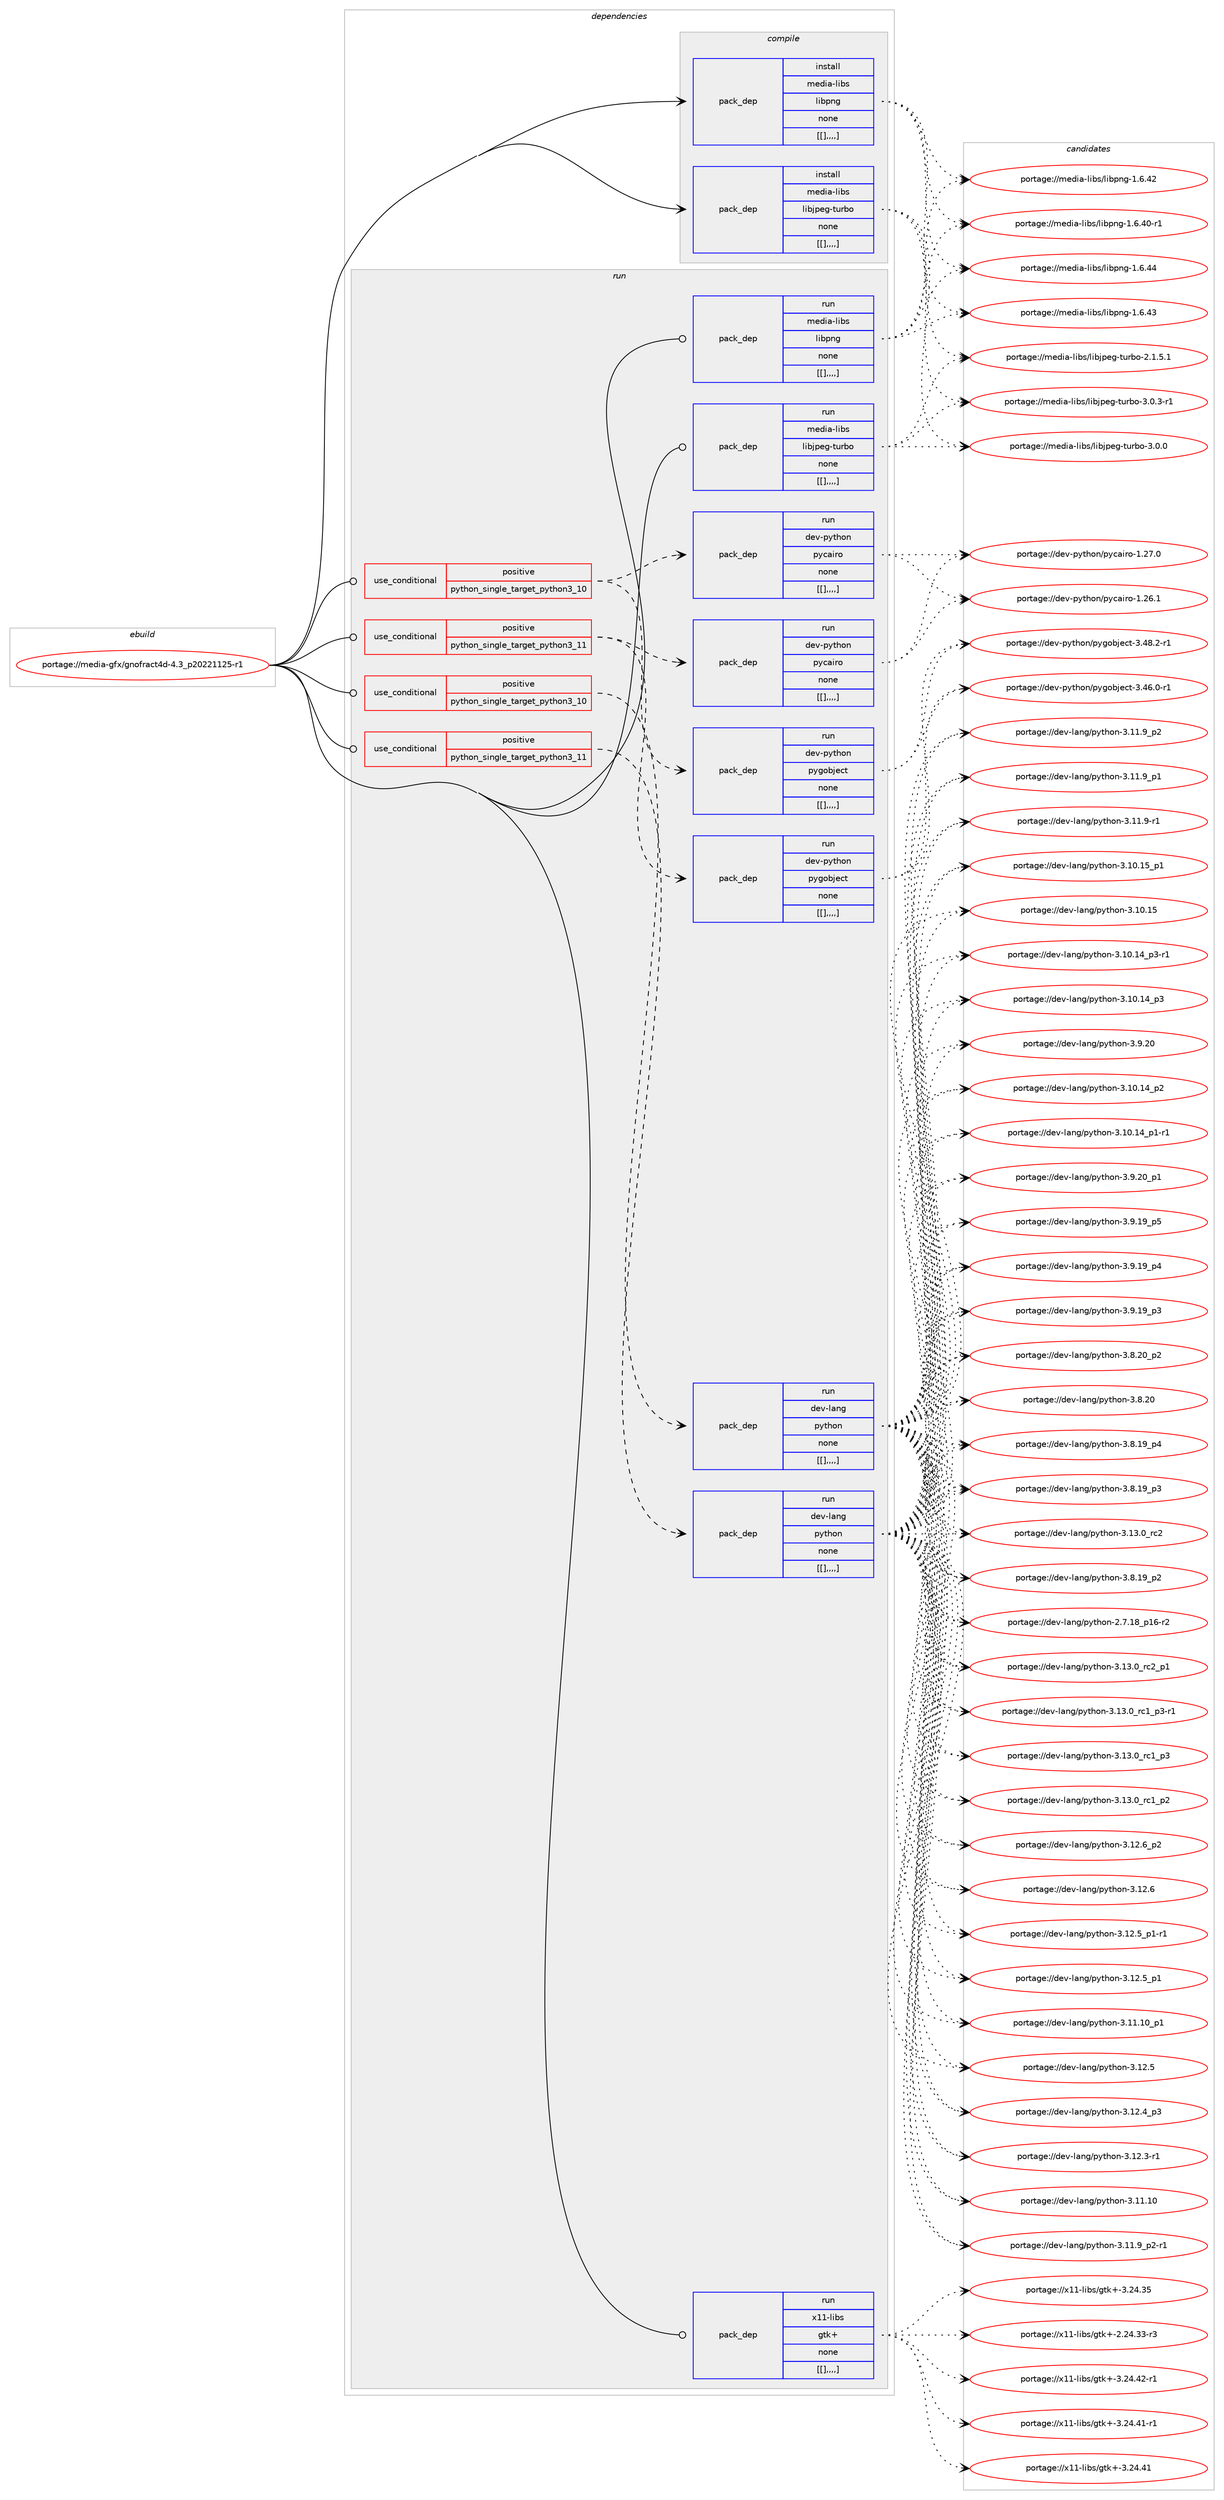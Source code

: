 digraph prolog {

# *************
# Graph options
# *************

newrank=true;
concentrate=true;
compound=true;
graph [rankdir=LR,fontname=Helvetica,fontsize=10,ranksep=1.5];#, ranksep=2.5, nodesep=0.2];
edge  [arrowhead=vee];
node  [fontname=Helvetica,fontsize=10];

# **********
# The ebuild
# **********

subgraph cluster_leftcol {
color=gray;
label=<<i>ebuild</i>>;
id [label="portage://media-gfx/gnofract4d-4.3_p20221125-r1", color=red, width=4, href="../media-gfx/gnofract4d-4.3_p20221125-r1.svg"];
}

# ****************
# The dependencies
# ****************

subgraph cluster_midcol {
color=gray;
label=<<i>dependencies</i>>;
subgraph cluster_compile {
fillcolor="#eeeeee";
style=filled;
label=<<i>compile</i>>;
subgraph pack219978 {
dependency298313 [label=<<TABLE BORDER="0" CELLBORDER="1" CELLSPACING="0" CELLPADDING="4" WIDTH="220"><TR><TD ROWSPAN="6" CELLPADDING="30">pack_dep</TD></TR><TR><TD WIDTH="110">install</TD></TR><TR><TD>media-libs</TD></TR><TR><TD>libjpeg-turbo</TD></TR><TR><TD>none</TD></TR><TR><TD>[[],,,,]</TD></TR></TABLE>>, shape=none, color=blue];
}
id:e -> dependency298313:w [weight=20,style="solid",arrowhead="vee"];
subgraph pack219979 {
dependency298314 [label=<<TABLE BORDER="0" CELLBORDER="1" CELLSPACING="0" CELLPADDING="4" WIDTH="220"><TR><TD ROWSPAN="6" CELLPADDING="30">pack_dep</TD></TR><TR><TD WIDTH="110">install</TD></TR><TR><TD>media-libs</TD></TR><TR><TD>libpng</TD></TR><TR><TD>none</TD></TR><TR><TD>[[],,,,]</TD></TR></TABLE>>, shape=none, color=blue];
}
id:e -> dependency298314:w [weight=20,style="solid",arrowhead="vee"];
}
subgraph cluster_compileandrun {
fillcolor="#eeeeee";
style=filled;
label=<<i>compile and run</i>>;
}
subgraph cluster_run {
fillcolor="#eeeeee";
style=filled;
label=<<i>run</i>>;
subgraph cond75970 {
dependency298315 [label=<<TABLE BORDER="0" CELLBORDER="1" CELLSPACING="0" CELLPADDING="4"><TR><TD ROWSPAN="3" CELLPADDING="10">use_conditional</TD></TR><TR><TD>positive</TD></TR><TR><TD>python_single_target_python3_10</TD></TR></TABLE>>, shape=none, color=red];
subgraph pack219980 {
dependency298316 [label=<<TABLE BORDER="0" CELLBORDER="1" CELLSPACING="0" CELLPADDING="4" WIDTH="220"><TR><TD ROWSPAN="6" CELLPADDING="30">pack_dep</TD></TR><TR><TD WIDTH="110">run</TD></TR><TR><TD>dev-lang</TD></TR><TR><TD>python</TD></TR><TR><TD>none</TD></TR><TR><TD>[[],,,,]</TD></TR></TABLE>>, shape=none, color=blue];
}
dependency298315:e -> dependency298316:w [weight=20,style="dashed",arrowhead="vee"];
}
id:e -> dependency298315:w [weight=20,style="solid",arrowhead="odot"];
subgraph cond75971 {
dependency298317 [label=<<TABLE BORDER="0" CELLBORDER="1" CELLSPACING="0" CELLPADDING="4"><TR><TD ROWSPAN="3" CELLPADDING="10">use_conditional</TD></TR><TR><TD>positive</TD></TR><TR><TD>python_single_target_python3_10</TD></TR></TABLE>>, shape=none, color=red];
subgraph pack219981 {
dependency298318 [label=<<TABLE BORDER="0" CELLBORDER="1" CELLSPACING="0" CELLPADDING="4" WIDTH="220"><TR><TD ROWSPAN="6" CELLPADDING="30">pack_dep</TD></TR><TR><TD WIDTH="110">run</TD></TR><TR><TD>dev-python</TD></TR><TR><TD>pycairo</TD></TR><TR><TD>none</TD></TR><TR><TD>[[],,,,]</TD></TR></TABLE>>, shape=none, color=blue];
}
dependency298317:e -> dependency298318:w [weight=20,style="dashed",arrowhead="vee"];
subgraph pack219982 {
dependency298319 [label=<<TABLE BORDER="0" CELLBORDER="1" CELLSPACING="0" CELLPADDING="4" WIDTH="220"><TR><TD ROWSPAN="6" CELLPADDING="30">pack_dep</TD></TR><TR><TD WIDTH="110">run</TD></TR><TR><TD>dev-python</TD></TR><TR><TD>pygobject</TD></TR><TR><TD>none</TD></TR><TR><TD>[[],,,,]</TD></TR></TABLE>>, shape=none, color=blue];
}
dependency298317:e -> dependency298319:w [weight=20,style="dashed",arrowhead="vee"];
}
id:e -> dependency298317:w [weight=20,style="solid",arrowhead="odot"];
subgraph cond75972 {
dependency298320 [label=<<TABLE BORDER="0" CELLBORDER="1" CELLSPACING="0" CELLPADDING="4"><TR><TD ROWSPAN="3" CELLPADDING="10">use_conditional</TD></TR><TR><TD>positive</TD></TR><TR><TD>python_single_target_python3_11</TD></TR></TABLE>>, shape=none, color=red];
subgraph pack219983 {
dependency298321 [label=<<TABLE BORDER="0" CELLBORDER="1" CELLSPACING="0" CELLPADDING="4" WIDTH="220"><TR><TD ROWSPAN="6" CELLPADDING="30">pack_dep</TD></TR><TR><TD WIDTH="110">run</TD></TR><TR><TD>dev-lang</TD></TR><TR><TD>python</TD></TR><TR><TD>none</TD></TR><TR><TD>[[],,,,]</TD></TR></TABLE>>, shape=none, color=blue];
}
dependency298320:e -> dependency298321:w [weight=20,style="dashed",arrowhead="vee"];
}
id:e -> dependency298320:w [weight=20,style="solid",arrowhead="odot"];
subgraph cond75973 {
dependency298322 [label=<<TABLE BORDER="0" CELLBORDER="1" CELLSPACING="0" CELLPADDING="4"><TR><TD ROWSPAN="3" CELLPADDING="10">use_conditional</TD></TR><TR><TD>positive</TD></TR><TR><TD>python_single_target_python3_11</TD></TR></TABLE>>, shape=none, color=red];
subgraph pack219984 {
dependency298323 [label=<<TABLE BORDER="0" CELLBORDER="1" CELLSPACING="0" CELLPADDING="4" WIDTH="220"><TR><TD ROWSPAN="6" CELLPADDING="30">pack_dep</TD></TR><TR><TD WIDTH="110">run</TD></TR><TR><TD>dev-python</TD></TR><TR><TD>pycairo</TD></TR><TR><TD>none</TD></TR><TR><TD>[[],,,,]</TD></TR></TABLE>>, shape=none, color=blue];
}
dependency298322:e -> dependency298323:w [weight=20,style="dashed",arrowhead="vee"];
subgraph pack219985 {
dependency298324 [label=<<TABLE BORDER="0" CELLBORDER="1" CELLSPACING="0" CELLPADDING="4" WIDTH="220"><TR><TD ROWSPAN="6" CELLPADDING="30">pack_dep</TD></TR><TR><TD WIDTH="110">run</TD></TR><TR><TD>dev-python</TD></TR><TR><TD>pygobject</TD></TR><TR><TD>none</TD></TR><TR><TD>[[],,,,]</TD></TR></TABLE>>, shape=none, color=blue];
}
dependency298322:e -> dependency298324:w [weight=20,style="dashed",arrowhead="vee"];
}
id:e -> dependency298322:w [weight=20,style="solid",arrowhead="odot"];
subgraph pack219986 {
dependency298325 [label=<<TABLE BORDER="0" CELLBORDER="1" CELLSPACING="0" CELLPADDING="4" WIDTH="220"><TR><TD ROWSPAN="6" CELLPADDING="30">pack_dep</TD></TR><TR><TD WIDTH="110">run</TD></TR><TR><TD>media-libs</TD></TR><TR><TD>libjpeg-turbo</TD></TR><TR><TD>none</TD></TR><TR><TD>[[],,,,]</TD></TR></TABLE>>, shape=none, color=blue];
}
id:e -> dependency298325:w [weight=20,style="solid",arrowhead="odot"];
subgraph pack219987 {
dependency298326 [label=<<TABLE BORDER="0" CELLBORDER="1" CELLSPACING="0" CELLPADDING="4" WIDTH="220"><TR><TD ROWSPAN="6" CELLPADDING="30">pack_dep</TD></TR><TR><TD WIDTH="110">run</TD></TR><TR><TD>media-libs</TD></TR><TR><TD>libpng</TD></TR><TR><TD>none</TD></TR><TR><TD>[[],,,,]</TD></TR></TABLE>>, shape=none, color=blue];
}
id:e -> dependency298326:w [weight=20,style="solid",arrowhead="odot"];
subgraph pack219988 {
dependency298327 [label=<<TABLE BORDER="0" CELLBORDER="1" CELLSPACING="0" CELLPADDING="4" WIDTH="220"><TR><TD ROWSPAN="6" CELLPADDING="30">pack_dep</TD></TR><TR><TD WIDTH="110">run</TD></TR><TR><TD>x11-libs</TD></TR><TR><TD>gtk+</TD></TR><TR><TD>none</TD></TR><TR><TD>[[],,,,]</TD></TR></TABLE>>, shape=none, color=blue];
}
id:e -> dependency298327:w [weight=20,style="solid",arrowhead="odot"];
}
}

# **************
# The candidates
# **************

subgraph cluster_choices {
rank=same;
color=gray;
label=<<i>candidates</i>>;

subgraph choice219978 {
color=black;
nodesep=1;
choice109101100105974510810598115471081059810611210110345116117114981114551464846514511449 [label="portage://media-libs/libjpeg-turbo-3.0.3-r1", color=red, width=4,href="../media-libs/libjpeg-turbo-3.0.3-r1.svg"];
choice10910110010597451081059811547108105981061121011034511611711498111455146484648 [label="portage://media-libs/libjpeg-turbo-3.0.0", color=red, width=4,href="../media-libs/libjpeg-turbo-3.0.0.svg"];
choice109101100105974510810598115471081059810611210110345116117114981114550464946534649 [label="portage://media-libs/libjpeg-turbo-2.1.5.1", color=red, width=4,href="../media-libs/libjpeg-turbo-2.1.5.1.svg"];
dependency298313:e -> choice109101100105974510810598115471081059810611210110345116117114981114551464846514511449:w [style=dotted,weight="100"];
dependency298313:e -> choice10910110010597451081059811547108105981061121011034511611711498111455146484648:w [style=dotted,weight="100"];
dependency298313:e -> choice109101100105974510810598115471081059810611210110345116117114981114550464946534649:w [style=dotted,weight="100"];
}
subgraph choice219979 {
color=black;
nodesep=1;
choice109101100105974510810598115471081059811211010345494654465252 [label="portage://media-libs/libpng-1.6.44", color=red, width=4,href="../media-libs/libpng-1.6.44.svg"];
choice109101100105974510810598115471081059811211010345494654465251 [label="portage://media-libs/libpng-1.6.43", color=red, width=4,href="../media-libs/libpng-1.6.43.svg"];
choice109101100105974510810598115471081059811211010345494654465250 [label="portage://media-libs/libpng-1.6.42", color=red, width=4,href="../media-libs/libpng-1.6.42.svg"];
choice1091011001059745108105981154710810598112110103454946544652484511449 [label="portage://media-libs/libpng-1.6.40-r1", color=red, width=4,href="../media-libs/libpng-1.6.40-r1.svg"];
dependency298314:e -> choice109101100105974510810598115471081059811211010345494654465252:w [style=dotted,weight="100"];
dependency298314:e -> choice109101100105974510810598115471081059811211010345494654465251:w [style=dotted,weight="100"];
dependency298314:e -> choice109101100105974510810598115471081059811211010345494654465250:w [style=dotted,weight="100"];
dependency298314:e -> choice1091011001059745108105981154710810598112110103454946544652484511449:w [style=dotted,weight="100"];
}
subgraph choice219980 {
color=black;
nodesep=1;
choice100101118451089711010347112121116104111110455146495146489511499509511249 [label="portage://dev-lang/python-3.13.0_rc2_p1", color=red, width=4,href="../dev-lang/python-3.13.0_rc2_p1.svg"];
choice10010111845108971101034711212111610411111045514649514648951149950 [label="portage://dev-lang/python-3.13.0_rc2", color=red, width=4,href="../dev-lang/python-3.13.0_rc2.svg"];
choice1001011184510897110103471121211161041111104551464951464895114994995112514511449 [label="portage://dev-lang/python-3.13.0_rc1_p3-r1", color=red, width=4,href="../dev-lang/python-3.13.0_rc1_p3-r1.svg"];
choice100101118451089711010347112121116104111110455146495146489511499499511251 [label="portage://dev-lang/python-3.13.0_rc1_p3", color=red, width=4,href="../dev-lang/python-3.13.0_rc1_p3.svg"];
choice100101118451089711010347112121116104111110455146495146489511499499511250 [label="portage://dev-lang/python-3.13.0_rc1_p2", color=red, width=4,href="../dev-lang/python-3.13.0_rc1_p2.svg"];
choice100101118451089711010347112121116104111110455146495046549511250 [label="portage://dev-lang/python-3.12.6_p2", color=red, width=4,href="../dev-lang/python-3.12.6_p2.svg"];
choice10010111845108971101034711212111610411111045514649504654 [label="portage://dev-lang/python-3.12.6", color=red, width=4,href="../dev-lang/python-3.12.6.svg"];
choice1001011184510897110103471121211161041111104551464950465395112494511449 [label="portage://dev-lang/python-3.12.5_p1-r1", color=red, width=4,href="../dev-lang/python-3.12.5_p1-r1.svg"];
choice100101118451089711010347112121116104111110455146495046539511249 [label="portage://dev-lang/python-3.12.5_p1", color=red, width=4,href="../dev-lang/python-3.12.5_p1.svg"];
choice10010111845108971101034711212111610411111045514649504653 [label="portage://dev-lang/python-3.12.5", color=red, width=4,href="../dev-lang/python-3.12.5.svg"];
choice100101118451089711010347112121116104111110455146495046529511251 [label="portage://dev-lang/python-3.12.4_p3", color=red, width=4,href="../dev-lang/python-3.12.4_p3.svg"];
choice100101118451089711010347112121116104111110455146495046514511449 [label="portage://dev-lang/python-3.12.3-r1", color=red, width=4,href="../dev-lang/python-3.12.3-r1.svg"];
choice10010111845108971101034711212111610411111045514649494649489511249 [label="portage://dev-lang/python-3.11.10_p1", color=red, width=4,href="../dev-lang/python-3.11.10_p1.svg"];
choice1001011184510897110103471121211161041111104551464949464948 [label="portage://dev-lang/python-3.11.10", color=red, width=4,href="../dev-lang/python-3.11.10.svg"];
choice1001011184510897110103471121211161041111104551464949465795112504511449 [label="portage://dev-lang/python-3.11.9_p2-r1", color=red, width=4,href="../dev-lang/python-3.11.9_p2-r1.svg"];
choice100101118451089711010347112121116104111110455146494946579511250 [label="portage://dev-lang/python-3.11.9_p2", color=red, width=4,href="../dev-lang/python-3.11.9_p2.svg"];
choice100101118451089711010347112121116104111110455146494946579511249 [label="portage://dev-lang/python-3.11.9_p1", color=red, width=4,href="../dev-lang/python-3.11.9_p1.svg"];
choice100101118451089711010347112121116104111110455146494946574511449 [label="portage://dev-lang/python-3.11.9-r1", color=red, width=4,href="../dev-lang/python-3.11.9-r1.svg"];
choice10010111845108971101034711212111610411111045514649484649539511249 [label="portage://dev-lang/python-3.10.15_p1", color=red, width=4,href="../dev-lang/python-3.10.15_p1.svg"];
choice1001011184510897110103471121211161041111104551464948464953 [label="portage://dev-lang/python-3.10.15", color=red, width=4,href="../dev-lang/python-3.10.15.svg"];
choice100101118451089711010347112121116104111110455146494846495295112514511449 [label="portage://dev-lang/python-3.10.14_p3-r1", color=red, width=4,href="../dev-lang/python-3.10.14_p3-r1.svg"];
choice10010111845108971101034711212111610411111045514649484649529511251 [label="portage://dev-lang/python-3.10.14_p3", color=red, width=4,href="../dev-lang/python-3.10.14_p3.svg"];
choice10010111845108971101034711212111610411111045514649484649529511250 [label="portage://dev-lang/python-3.10.14_p2", color=red, width=4,href="../dev-lang/python-3.10.14_p2.svg"];
choice100101118451089711010347112121116104111110455146494846495295112494511449 [label="portage://dev-lang/python-3.10.14_p1-r1", color=red, width=4,href="../dev-lang/python-3.10.14_p1-r1.svg"];
choice100101118451089711010347112121116104111110455146574650489511249 [label="portage://dev-lang/python-3.9.20_p1", color=red, width=4,href="../dev-lang/python-3.9.20_p1.svg"];
choice10010111845108971101034711212111610411111045514657465048 [label="portage://dev-lang/python-3.9.20", color=red, width=4,href="../dev-lang/python-3.9.20.svg"];
choice100101118451089711010347112121116104111110455146574649579511253 [label="portage://dev-lang/python-3.9.19_p5", color=red, width=4,href="../dev-lang/python-3.9.19_p5.svg"];
choice100101118451089711010347112121116104111110455146574649579511252 [label="portage://dev-lang/python-3.9.19_p4", color=red, width=4,href="../dev-lang/python-3.9.19_p4.svg"];
choice100101118451089711010347112121116104111110455146574649579511251 [label="portage://dev-lang/python-3.9.19_p3", color=red, width=4,href="../dev-lang/python-3.9.19_p3.svg"];
choice100101118451089711010347112121116104111110455146564650489511250 [label="portage://dev-lang/python-3.8.20_p2", color=red, width=4,href="../dev-lang/python-3.8.20_p2.svg"];
choice10010111845108971101034711212111610411111045514656465048 [label="portage://dev-lang/python-3.8.20", color=red, width=4,href="../dev-lang/python-3.8.20.svg"];
choice100101118451089711010347112121116104111110455146564649579511252 [label="portage://dev-lang/python-3.8.19_p4", color=red, width=4,href="../dev-lang/python-3.8.19_p4.svg"];
choice100101118451089711010347112121116104111110455146564649579511251 [label="portage://dev-lang/python-3.8.19_p3", color=red, width=4,href="../dev-lang/python-3.8.19_p3.svg"];
choice100101118451089711010347112121116104111110455146564649579511250 [label="portage://dev-lang/python-3.8.19_p2", color=red, width=4,href="../dev-lang/python-3.8.19_p2.svg"];
choice100101118451089711010347112121116104111110455046554649569511249544511450 [label="portage://dev-lang/python-2.7.18_p16-r2", color=red, width=4,href="../dev-lang/python-2.7.18_p16-r2.svg"];
dependency298316:e -> choice100101118451089711010347112121116104111110455146495146489511499509511249:w [style=dotted,weight="100"];
dependency298316:e -> choice10010111845108971101034711212111610411111045514649514648951149950:w [style=dotted,weight="100"];
dependency298316:e -> choice1001011184510897110103471121211161041111104551464951464895114994995112514511449:w [style=dotted,weight="100"];
dependency298316:e -> choice100101118451089711010347112121116104111110455146495146489511499499511251:w [style=dotted,weight="100"];
dependency298316:e -> choice100101118451089711010347112121116104111110455146495146489511499499511250:w [style=dotted,weight="100"];
dependency298316:e -> choice100101118451089711010347112121116104111110455146495046549511250:w [style=dotted,weight="100"];
dependency298316:e -> choice10010111845108971101034711212111610411111045514649504654:w [style=dotted,weight="100"];
dependency298316:e -> choice1001011184510897110103471121211161041111104551464950465395112494511449:w [style=dotted,weight="100"];
dependency298316:e -> choice100101118451089711010347112121116104111110455146495046539511249:w [style=dotted,weight="100"];
dependency298316:e -> choice10010111845108971101034711212111610411111045514649504653:w [style=dotted,weight="100"];
dependency298316:e -> choice100101118451089711010347112121116104111110455146495046529511251:w [style=dotted,weight="100"];
dependency298316:e -> choice100101118451089711010347112121116104111110455146495046514511449:w [style=dotted,weight="100"];
dependency298316:e -> choice10010111845108971101034711212111610411111045514649494649489511249:w [style=dotted,weight="100"];
dependency298316:e -> choice1001011184510897110103471121211161041111104551464949464948:w [style=dotted,weight="100"];
dependency298316:e -> choice1001011184510897110103471121211161041111104551464949465795112504511449:w [style=dotted,weight="100"];
dependency298316:e -> choice100101118451089711010347112121116104111110455146494946579511250:w [style=dotted,weight="100"];
dependency298316:e -> choice100101118451089711010347112121116104111110455146494946579511249:w [style=dotted,weight="100"];
dependency298316:e -> choice100101118451089711010347112121116104111110455146494946574511449:w [style=dotted,weight="100"];
dependency298316:e -> choice10010111845108971101034711212111610411111045514649484649539511249:w [style=dotted,weight="100"];
dependency298316:e -> choice1001011184510897110103471121211161041111104551464948464953:w [style=dotted,weight="100"];
dependency298316:e -> choice100101118451089711010347112121116104111110455146494846495295112514511449:w [style=dotted,weight="100"];
dependency298316:e -> choice10010111845108971101034711212111610411111045514649484649529511251:w [style=dotted,weight="100"];
dependency298316:e -> choice10010111845108971101034711212111610411111045514649484649529511250:w [style=dotted,weight="100"];
dependency298316:e -> choice100101118451089711010347112121116104111110455146494846495295112494511449:w [style=dotted,weight="100"];
dependency298316:e -> choice100101118451089711010347112121116104111110455146574650489511249:w [style=dotted,weight="100"];
dependency298316:e -> choice10010111845108971101034711212111610411111045514657465048:w [style=dotted,weight="100"];
dependency298316:e -> choice100101118451089711010347112121116104111110455146574649579511253:w [style=dotted,weight="100"];
dependency298316:e -> choice100101118451089711010347112121116104111110455146574649579511252:w [style=dotted,weight="100"];
dependency298316:e -> choice100101118451089711010347112121116104111110455146574649579511251:w [style=dotted,weight="100"];
dependency298316:e -> choice100101118451089711010347112121116104111110455146564650489511250:w [style=dotted,weight="100"];
dependency298316:e -> choice10010111845108971101034711212111610411111045514656465048:w [style=dotted,weight="100"];
dependency298316:e -> choice100101118451089711010347112121116104111110455146564649579511252:w [style=dotted,weight="100"];
dependency298316:e -> choice100101118451089711010347112121116104111110455146564649579511251:w [style=dotted,weight="100"];
dependency298316:e -> choice100101118451089711010347112121116104111110455146564649579511250:w [style=dotted,weight="100"];
dependency298316:e -> choice100101118451089711010347112121116104111110455046554649569511249544511450:w [style=dotted,weight="100"];
}
subgraph choice219981 {
color=black;
nodesep=1;
choice1001011184511212111610411111047112121999710511411145494650554648 [label="portage://dev-python/pycairo-1.27.0", color=red, width=4,href="../dev-python/pycairo-1.27.0.svg"];
choice1001011184511212111610411111047112121999710511411145494650544649 [label="portage://dev-python/pycairo-1.26.1", color=red, width=4,href="../dev-python/pycairo-1.26.1.svg"];
dependency298318:e -> choice1001011184511212111610411111047112121999710511411145494650554648:w [style=dotted,weight="100"];
dependency298318:e -> choice1001011184511212111610411111047112121999710511411145494650544649:w [style=dotted,weight="100"];
}
subgraph choice219982 {
color=black;
nodesep=1;
choice10010111845112121116104111110471121211031119810610199116455146525646504511449 [label="portage://dev-python/pygobject-3.48.2-r1", color=red, width=4,href="../dev-python/pygobject-3.48.2-r1.svg"];
choice10010111845112121116104111110471121211031119810610199116455146525446484511449 [label="portage://dev-python/pygobject-3.46.0-r1", color=red, width=4,href="../dev-python/pygobject-3.46.0-r1.svg"];
dependency298319:e -> choice10010111845112121116104111110471121211031119810610199116455146525646504511449:w [style=dotted,weight="100"];
dependency298319:e -> choice10010111845112121116104111110471121211031119810610199116455146525446484511449:w [style=dotted,weight="100"];
}
subgraph choice219983 {
color=black;
nodesep=1;
choice100101118451089711010347112121116104111110455146495146489511499509511249 [label="portage://dev-lang/python-3.13.0_rc2_p1", color=red, width=4,href="../dev-lang/python-3.13.0_rc2_p1.svg"];
choice10010111845108971101034711212111610411111045514649514648951149950 [label="portage://dev-lang/python-3.13.0_rc2", color=red, width=4,href="../dev-lang/python-3.13.0_rc2.svg"];
choice1001011184510897110103471121211161041111104551464951464895114994995112514511449 [label="portage://dev-lang/python-3.13.0_rc1_p3-r1", color=red, width=4,href="../dev-lang/python-3.13.0_rc1_p3-r1.svg"];
choice100101118451089711010347112121116104111110455146495146489511499499511251 [label="portage://dev-lang/python-3.13.0_rc1_p3", color=red, width=4,href="../dev-lang/python-3.13.0_rc1_p3.svg"];
choice100101118451089711010347112121116104111110455146495146489511499499511250 [label="portage://dev-lang/python-3.13.0_rc1_p2", color=red, width=4,href="../dev-lang/python-3.13.0_rc1_p2.svg"];
choice100101118451089711010347112121116104111110455146495046549511250 [label="portage://dev-lang/python-3.12.6_p2", color=red, width=4,href="../dev-lang/python-3.12.6_p2.svg"];
choice10010111845108971101034711212111610411111045514649504654 [label="portage://dev-lang/python-3.12.6", color=red, width=4,href="../dev-lang/python-3.12.6.svg"];
choice1001011184510897110103471121211161041111104551464950465395112494511449 [label="portage://dev-lang/python-3.12.5_p1-r1", color=red, width=4,href="../dev-lang/python-3.12.5_p1-r1.svg"];
choice100101118451089711010347112121116104111110455146495046539511249 [label="portage://dev-lang/python-3.12.5_p1", color=red, width=4,href="../dev-lang/python-3.12.5_p1.svg"];
choice10010111845108971101034711212111610411111045514649504653 [label="portage://dev-lang/python-3.12.5", color=red, width=4,href="../dev-lang/python-3.12.5.svg"];
choice100101118451089711010347112121116104111110455146495046529511251 [label="portage://dev-lang/python-3.12.4_p3", color=red, width=4,href="../dev-lang/python-3.12.4_p3.svg"];
choice100101118451089711010347112121116104111110455146495046514511449 [label="portage://dev-lang/python-3.12.3-r1", color=red, width=4,href="../dev-lang/python-3.12.3-r1.svg"];
choice10010111845108971101034711212111610411111045514649494649489511249 [label="portage://dev-lang/python-3.11.10_p1", color=red, width=4,href="../dev-lang/python-3.11.10_p1.svg"];
choice1001011184510897110103471121211161041111104551464949464948 [label="portage://dev-lang/python-3.11.10", color=red, width=4,href="../dev-lang/python-3.11.10.svg"];
choice1001011184510897110103471121211161041111104551464949465795112504511449 [label="portage://dev-lang/python-3.11.9_p2-r1", color=red, width=4,href="../dev-lang/python-3.11.9_p2-r1.svg"];
choice100101118451089711010347112121116104111110455146494946579511250 [label="portage://dev-lang/python-3.11.9_p2", color=red, width=4,href="../dev-lang/python-3.11.9_p2.svg"];
choice100101118451089711010347112121116104111110455146494946579511249 [label="portage://dev-lang/python-3.11.9_p1", color=red, width=4,href="../dev-lang/python-3.11.9_p1.svg"];
choice100101118451089711010347112121116104111110455146494946574511449 [label="portage://dev-lang/python-3.11.9-r1", color=red, width=4,href="../dev-lang/python-3.11.9-r1.svg"];
choice10010111845108971101034711212111610411111045514649484649539511249 [label="portage://dev-lang/python-3.10.15_p1", color=red, width=4,href="../dev-lang/python-3.10.15_p1.svg"];
choice1001011184510897110103471121211161041111104551464948464953 [label="portage://dev-lang/python-3.10.15", color=red, width=4,href="../dev-lang/python-3.10.15.svg"];
choice100101118451089711010347112121116104111110455146494846495295112514511449 [label="portage://dev-lang/python-3.10.14_p3-r1", color=red, width=4,href="../dev-lang/python-3.10.14_p3-r1.svg"];
choice10010111845108971101034711212111610411111045514649484649529511251 [label="portage://dev-lang/python-3.10.14_p3", color=red, width=4,href="../dev-lang/python-3.10.14_p3.svg"];
choice10010111845108971101034711212111610411111045514649484649529511250 [label="portage://dev-lang/python-3.10.14_p2", color=red, width=4,href="../dev-lang/python-3.10.14_p2.svg"];
choice100101118451089711010347112121116104111110455146494846495295112494511449 [label="portage://dev-lang/python-3.10.14_p1-r1", color=red, width=4,href="../dev-lang/python-3.10.14_p1-r1.svg"];
choice100101118451089711010347112121116104111110455146574650489511249 [label="portage://dev-lang/python-3.9.20_p1", color=red, width=4,href="../dev-lang/python-3.9.20_p1.svg"];
choice10010111845108971101034711212111610411111045514657465048 [label="portage://dev-lang/python-3.9.20", color=red, width=4,href="../dev-lang/python-3.9.20.svg"];
choice100101118451089711010347112121116104111110455146574649579511253 [label="portage://dev-lang/python-3.9.19_p5", color=red, width=4,href="../dev-lang/python-3.9.19_p5.svg"];
choice100101118451089711010347112121116104111110455146574649579511252 [label="portage://dev-lang/python-3.9.19_p4", color=red, width=4,href="../dev-lang/python-3.9.19_p4.svg"];
choice100101118451089711010347112121116104111110455146574649579511251 [label="portage://dev-lang/python-3.9.19_p3", color=red, width=4,href="../dev-lang/python-3.9.19_p3.svg"];
choice100101118451089711010347112121116104111110455146564650489511250 [label="portage://dev-lang/python-3.8.20_p2", color=red, width=4,href="../dev-lang/python-3.8.20_p2.svg"];
choice10010111845108971101034711212111610411111045514656465048 [label="portage://dev-lang/python-3.8.20", color=red, width=4,href="../dev-lang/python-3.8.20.svg"];
choice100101118451089711010347112121116104111110455146564649579511252 [label="portage://dev-lang/python-3.8.19_p4", color=red, width=4,href="../dev-lang/python-3.8.19_p4.svg"];
choice100101118451089711010347112121116104111110455146564649579511251 [label="portage://dev-lang/python-3.8.19_p3", color=red, width=4,href="../dev-lang/python-3.8.19_p3.svg"];
choice100101118451089711010347112121116104111110455146564649579511250 [label="portage://dev-lang/python-3.8.19_p2", color=red, width=4,href="../dev-lang/python-3.8.19_p2.svg"];
choice100101118451089711010347112121116104111110455046554649569511249544511450 [label="portage://dev-lang/python-2.7.18_p16-r2", color=red, width=4,href="../dev-lang/python-2.7.18_p16-r2.svg"];
dependency298321:e -> choice100101118451089711010347112121116104111110455146495146489511499509511249:w [style=dotted,weight="100"];
dependency298321:e -> choice10010111845108971101034711212111610411111045514649514648951149950:w [style=dotted,weight="100"];
dependency298321:e -> choice1001011184510897110103471121211161041111104551464951464895114994995112514511449:w [style=dotted,weight="100"];
dependency298321:e -> choice100101118451089711010347112121116104111110455146495146489511499499511251:w [style=dotted,weight="100"];
dependency298321:e -> choice100101118451089711010347112121116104111110455146495146489511499499511250:w [style=dotted,weight="100"];
dependency298321:e -> choice100101118451089711010347112121116104111110455146495046549511250:w [style=dotted,weight="100"];
dependency298321:e -> choice10010111845108971101034711212111610411111045514649504654:w [style=dotted,weight="100"];
dependency298321:e -> choice1001011184510897110103471121211161041111104551464950465395112494511449:w [style=dotted,weight="100"];
dependency298321:e -> choice100101118451089711010347112121116104111110455146495046539511249:w [style=dotted,weight="100"];
dependency298321:e -> choice10010111845108971101034711212111610411111045514649504653:w [style=dotted,weight="100"];
dependency298321:e -> choice100101118451089711010347112121116104111110455146495046529511251:w [style=dotted,weight="100"];
dependency298321:e -> choice100101118451089711010347112121116104111110455146495046514511449:w [style=dotted,weight="100"];
dependency298321:e -> choice10010111845108971101034711212111610411111045514649494649489511249:w [style=dotted,weight="100"];
dependency298321:e -> choice1001011184510897110103471121211161041111104551464949464948:w [style=dotted,weight="100"];
dependency298321:e -> choice1001011184510897110103471121211161041111104551464949465795112504511449:w [style=dotted,weight="100"];
dependency298321:e -> choice100101118451089711010347112121116104111110455146494946579511250:w [style=dotted,weight="100"];
dependency298321:e -> choice100101118451089711010347112121116104111110455146494946579511249:w [style=dotted,weight="100"];
dependency298321:e -> choice100101118451089711010347112121116104111110455146494946574511449:w [style=dotted,weight="100"];
dependency298321:e -> choice10010111845108971101034711212111610411111045514649484649539511249:w [style=dotted,weight="100"];
dependency298321:e -> choice1001011184510897110103471121211161041111104551464948464953:w [style=dotted,weight="100"];
dependency298321:e -> choice100101118451089711010347112121116104111110455146494846495295112514511449:w [style=dotted,weight="100"];
dependency298321:e -> choice10010111845108971101034711212111610411111045514649484649529511251:w [style=dotted,weight="100"];
dependency298321:e -> choice10010111845108971101034711212111610411111045514649484649529511250:w [style=dotted,weight="100"];
dependency298321:e -> choice100101118451089711010347112121116104111110455146494846495295112494511449:w [style=dotted,weight="100"];
dependency298321:e -> choice100101118451089711010347112121116104111110455146574650489511249:w [style=dotted,weight="100"];
dependency298321:e -> choice10010111845108971101034711212111610411111045514657465048:w [style=dotted,weight="100"];
dependency298321:e -> choice100101118451089711010347112121116104111110455146574649579511253:w [style=dotted,weight="100"];
dependency298321:e -> choice100101118451089711010347112121116104111110455146574649579511252:w [style=dotted,weight="100"];
dependency298321:e -> choice100101118451089711010347112121116104111110455146574649579511251:w [style=dotted,weight="100"];
dependency298321:e -> choice100101118451089711010347112121116104111110455146564650489511250:w [style=dotted,weight="100"];
dependency298321:e -> choice10010111845108971101034711212111610411111045514656465048:w [style=dotted,weight="100"];
dependency298321:e -> choice100101118451089711010347112121116104111110455146564649579511252:w [style=dotted,weight="100"];
dependency298321:e -> choice100101118451089711010347112121116104111110455146564649579511251:w [style=dotted,weight="100"];
dependency298321:e -> choice100101118451089711010347112121116104111110455146564649579511250:w [style=dotted,weight="100"];
dependency298321:e -> choice100101118451089711010347112121116104111110455046554649569511249544511450:w [style=dotted,weight="100"];
}
subgraph choice219984 {
color=black;
nodesep=1;
choice1001011184511212111610411111047112121999710511411145494650554648 [label="portage://dev-python/pycairo-1.27.0", color=red, width=4,href="../dev-python/pycairo-1.27.0.svg"];
choice1001011184511212111610411111047112121999710511411145494650544649 [label="portage://dev-python/pycairo-1.26.1", color=red, width=4,href="../dev-python/pycairo-1.26.1.svg"];
dependency298323:e -> choice1001011184511212111610411111047112121999710511411145494650554648:w [style=dotted,weight="100"];
dependency298323:e -> choice1001011184511212111610411111047112121999710511411145494650544649:w [style=dotted,weight="100"];
}
subgraph choice219985 {
color=black;
nodesep=1;
choice10010111845112121116104111110471121211031119810610199116455146525646504511449 [label="portage://dev-python/pygobject-3.48.2-r1", color=red, width=4,href="../dev-python/pygobject-3.48.2-r1.svg"];
choice10010111845112121116104111110471121211031119810610199116455146525446484511449 [label="portage://dev-python/pygobject-3.46.0-r1", color=red, width=4,href="../dev-python/pygobject-3.46.0-r1.svg"];
dependency298324:e -> choice10010111845112121116104111110471121211031119810610199116455146525646504511449:w [style=dotted,weight="100"];
dependency298324:e -> choice10010111845112121116104111110471121211031119810610199116455146525446484511449:w [style=dotted,weight="100"];
}
subgraph choice219986 {
color=black;
nodesep=1;
choice109101100105974510810598115471081059810611210110345116117114981114551464846514511449 [label="portage://media-libs/libjpeg-turbo-3.0.3-r1", color=red, width=4,href="../media-libs/libjpeg-turbo-3.0.3-r1.svg"];
choice10910110010597451081059811547108105981061121011034511611711498111455146484648 [label="portage://media-libs/libjpeg-turbo-3.0.0", color=red, width=4,href="../media-libs/libjpeg-turbo-3.0.0.svg"];
choice109101100105974510810598115471081059810611210110345116117114981114550464946534649 [label="portage://media-libs/libjpeg-turbo-2.1.5.1", color=red, width=4,href="../media-libs/libjpeg-turbo-2.1.5.1.svg"];
dependency298325:e -> choice109101100105974510810598115471081059810611210110345116117114981114551464846514511449:w [style=dotted,weight="100"];
dependency298325:e -> choice10910110010597451081059811547108105981061121011034511611711498111455146484648:w [style=dotted,weight="100"];
dependency298325:e -> choice109101100105974510810598115471081059810611210110345116117114981114550464946534649:w [style=dotted,weight="100"];
}
subgraph choice219987 {
color=black;
nodesep=1;
choice109101100105974510810598115471081059811211010345494654465252 [label="portage://media-libs/libpng-1.6.44", color=red, width=4,href="../media-libs/libpng-1.6.44.svg"];
choice109101100105974510810598115471081059811211010345494654465251 [label="portage://media-libs/libpng-1.6.43", color=red, width=4,href="../media-libs/libpng-1.6.43.svg"];
choice109101100105974510810598115471081059811211010345494654465250 [label="portage://media-libs/libpng-1.6.42", color=red, width=4,href="../media-libs/libpng-1.6.42.svg"];
choice1091011001059745108105981154710810598112110103454946544652484511449 [label="portage://media-libs/libpng-1.6.40-r1", color=red, width=4,href="../media-libs/libpng-1.6.40-r1.svg"];
dependency298326:e -> choice109101100105974510810598115471081059811211010345494654465252:w [style=dotted,weight="100"];
dependency298326:e -> choice109101100105974510810598115471081059811211010345494654465251:w [style=dotted,weight="100"];
dependency298326:e -> choice109101100105974510810598115471081059811211010345494654465250:w [style=dotted,weight="100"];
dependency298326:e -> choice1091011001059745108105981154710810598112110103454946544652484511449:w [style=dotted,weight="100"];
}
subgraph choice219988 {
color=black;
nodesep=1;
choice12049494510810598115471031161074345514650524652504511449 [label="portage://x11-libs/gtk+-3.24.42-r1", color=red, width=4,href="../x11-libs/gtk+-3.24.42-r1.svg"];
choice12049494510810598115471031161074345514650524652494511449 [label="portage://x11-libs/gtk+-3.24.41-r1", color=red, width=4,href="../x11-libs/gtk+-3.24.41-r1.svg"];
choice1204949451081059811547103116107434551465052465249 [label="portage://x11-libs/gtk+-3.24.41", color=red, width=4,href="../x11-libs/gtk+-3.24.41.svg"];
choice1204949451081059811547103116107434551465052465153 [label="portage://x11-libs/gtk+-3.24.35", color=red, width=4,href="../x11-libs/gtk+-3.24.35.svg"];
choice12049494510810598115471031161074345504650524651514511451 [label="portage://x11-libs/gtk+-2.24.33-r3", color=red, width=4,href="../x11-libs/gtk+-2.24.33-r3.svg"];
dependency298327:e -> choice12049494510810598115471031161074345514650524652504511449:w [style=dotted,weight="100"];
dependency298327:e -> choice12049494510810598115471031161074345514650524652494511449:w [style=dotted,weight="100"];
dependency298327:e -> choice1204949451081059811547103116107434551465052465249:w [style=dotted,weight="100"];
dependency298327:e -> choice1204949451081059811547103116107434551465052465153:w [style=dotted,weight="100"];
dependency298327:e -> choice12049494510810598115471031161074345504650524651514511451:w [style=dotted,weight="100"];
}
}

}
